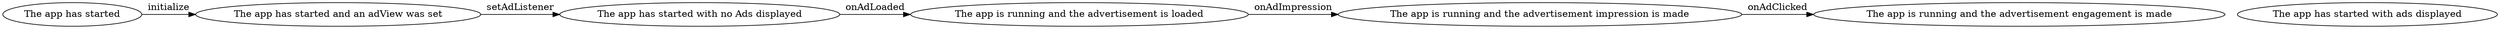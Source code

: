 digraph G {
	appstarted [label="The app has started" pos="0,5!"]
	appstarted_adview_set [label="The app has started and an adView was set" pos="0,4!"]
	appstarted_no_ads [label="The app has started with no Ads displayed" pos="0,3!"]
	apprunning_ad_loaded [label="The app is running and the advertisement is loaded" pos="0,2!"]
	appstarted_with_ads [label="The app has started with ads displayed" pos="0,1!"]
	apprunning_ad_impression [label="The app is running and the advertisement impression is made" pos="10,0!"]
	apprunning_ad_engagement [label="The app is running and the advertisement engagement is made" pos="10,2!"]
	appstarted -> appstarted_adview_set [label=initialize constraint=false]
	appstarted_adview_set -> appstarted_no_ads [label=setAdListener constraint=false]
	appstarted_no_ads -> apprunning_ad_loaded [label=onAdLoaded constraint=false]
	apprunning_ad_loaded -> apprunning_ad_impression [label=onAdImpression constraint=false]
	apprunning_ad_impression -> apprunning_ad_engagement [label=onAdClicked constraint=false]
}
